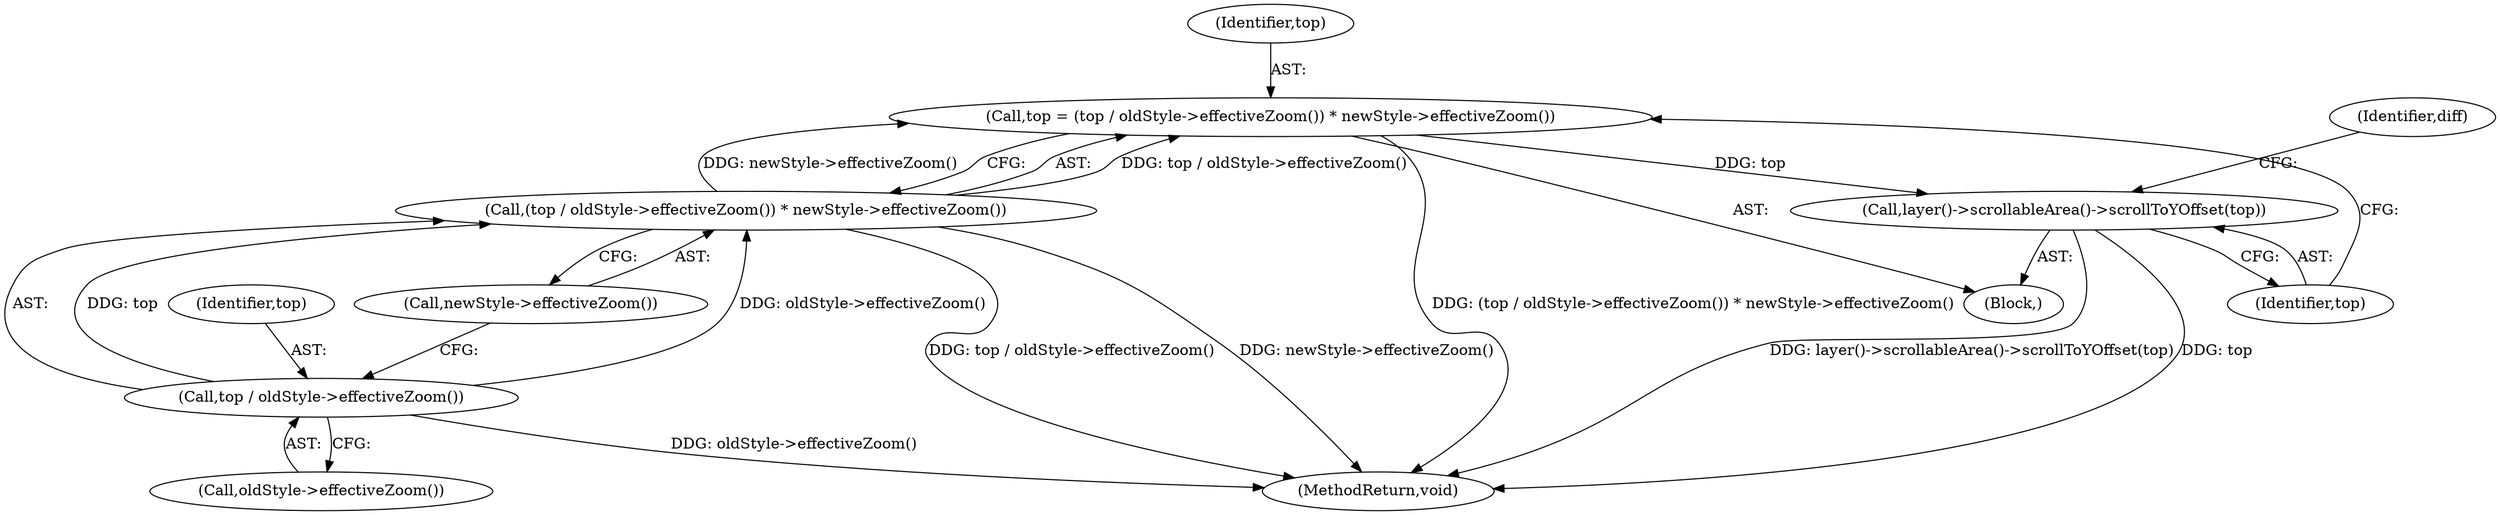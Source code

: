 digraph "0_Chrome_b2b21468c1f7f08b30a7c1755316f6026c50eb2a_4@integer" {
"1000175" [label="(Call,top = (top / oldStyle->effectiveZoom()) * newStyle->effectiveZoom())"];
"1000177" [label="(Call,(top / oldStyle->effectiveZoom()) * newStyle->effectiveZoom())"];
"1000178" [label="(Call,top / oldStyle->effectiveZoom())"];
"1000182" [label="(Call,layer()->scrollableArea()->scrollToYOffset(top))"];
"1000183" [label="(Identifier,top)"];
"1000181" [label="(Call,newStyle->effectiveZoom())"];
"1000225" [label="(MethodReturn,void)"];
"1000180" [label="(Call,oldStyle->effectiveZoom())"];
"1000175" [label="(Call,top = (top / oldStyle->effectiveZoom()) * newStyle->effectiveZoom())"];
"1000182" [label="(Call,layer()->scrollableArea()->scrollToYOffset(top))"];
"1000177" [label="(Call,(top / oldStyle->effectiveZoom()) * newStyle->effectiveZoom())"];
"1000179" [label="(Identifier,top)"];
"1000187" [label="(Identifier,diff)"];
"1000178" [label="(Call,top / oldStyle->effectiveZoom())"];
"1000176" [label="(Identifier,top)"];
"1000174" [label="(Block,)"];
"1000175" -> "1000174"  [label="AST: "];
"1000175" -> "1000177"  [label="CFG: "];
"1000176" -> "1000175"  [label="AST: "];
"1000177" -> "1000175"  [label="AST: "];
"1000183" -> "1000175"  [label="CFG: "];
"1000175" -> "1000225"  [label="DDG: (top / oldStyle->effectiveZoom()) * newStyle->effectiveZoom()"];
"1000177" -> "1000175"  [label="DDG: top / oldStyle->effectiveZoom()"];
"1000177" -> "1000175"  [label="DDG: newStyle->effectiveZoom()"];
"1000175" -> "1000182"  [label="DDG: top"];
"1000177" -> "1000181"  [label="CFG: "];
"1000178" -> "1000177"  [label="AST: "];
"1000181" -> "1000177"  [label="AST: "];
"1000177" -> "1000225"  [label="DDG: newStyle->effectiveZoom()"];
"1000177" -> "1000225"  [label="DDG: top / oldStyle->effectiveZoom()"];
"1000178" -> "1000177"  [label="DDG: top"];
"1000178" -> "1000177"  [label="DDG: oldStyle->effectiveZoom()"];
"1000178" -> "1000180"  [label="CFG: "];
"1000179" -> "1000178"  [label="AST: "];
"1000180" -> "1000178"  [label="AST: "];
"1000181" -> "1000178"  [label="CFG: "];
"1000178" -> "1000225"  [label="DDG: oldStyle->effectiveZoom()"];
"1000182" -> "1000174"  [label="AST: "];
"1000182" -> "1000183"  [label="CFG: "];
"1000183" -> "1000182"  [label="AST: "];
"1000187" -> "1000182"  [label="CFG: "];
"1000182" -> "1000225"  [label="DDG: layer()->scrollableArea()->scrollToYOffset(top)"];
"1000182" -> "1000225"  [label="DDG: top"];
}
